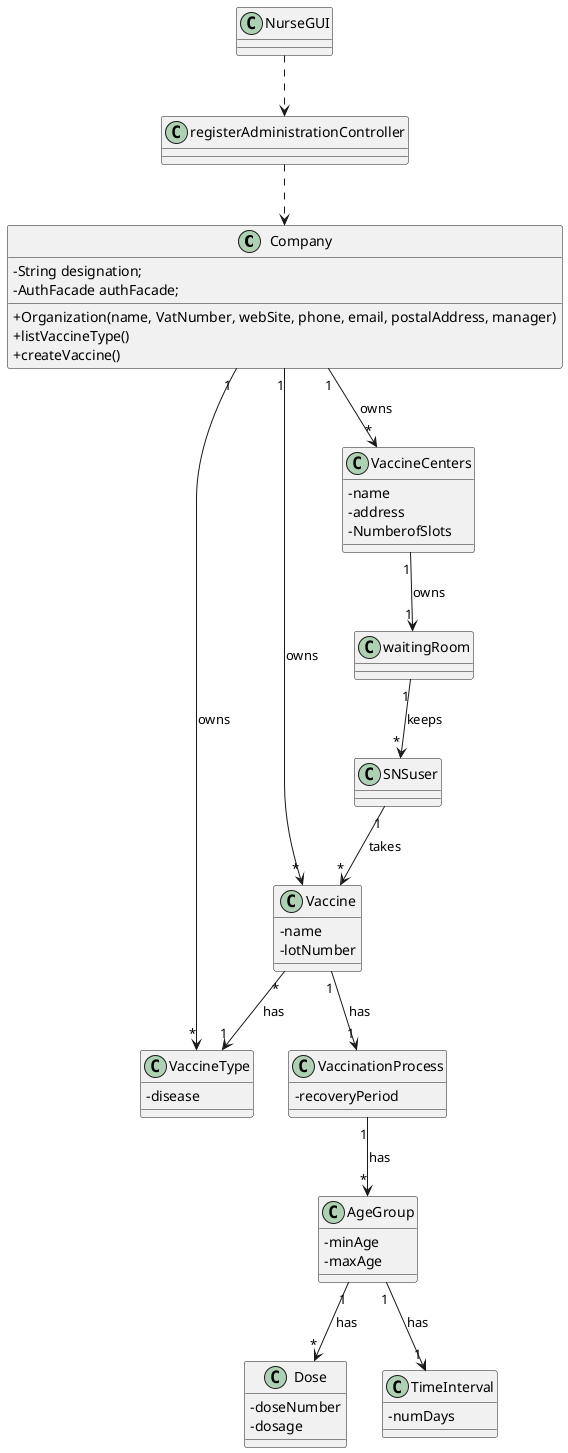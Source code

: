 @startuml
skinparam classAttributeIconSize 0




class Company {
    -String designation;
    -AuthFacade authFacade;
   +Organization(name, VatNumber, webSite, phone, email, postalAddress, manager)
   +listVaccineType()
   +createVaccine()
 }


 class registerAdministrationController {

 }

 class NurseGUI {

 }


class VaccinationProcess{
    -recoveryPeriod
}

class AgeGroup{
    -minAge
    -maxAge
}
class Dose{
    -doseNumber
    -dosage
}

class VaccineType{
    -disease
}
class Vaccine{
    -name
    -lotNumber
}

class TimeInterval{
    -numDays
}

class VaccineCenters{
-name
-address
-NumberofSlots
}

class waitingRoom{
}

class SNSuser {}


 NurseGUI ..> registerAdministrationController
 registerAdministrationController ..> Company

 Company "1" --> "*" VaccineType : owns
 Company "1" --> "*" Vaccine : owns
 Company "1" --> "*" VaccineCenters: owns

 VaccineCenters"1" --> "1" waitingRoom :owns

 waitingRoom"1" --> "*" SNSuser: keeps

 SNSuser "1" --> "*" Vaccine : takes

 Vaccine "1" --> "1" VaccinationProcess: has
 Vaccine "*" --> "1" VaccineType: has
 VaccinationProcess "1" --> "*" AgeGroup: has
 AgeGroup "1" --> "1" TimeInterval: has
 AgeGroup "1" --> "*" Dose: has



@enduml